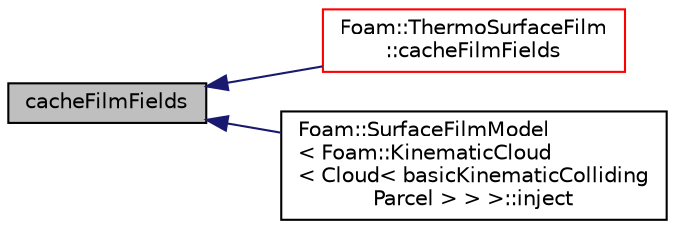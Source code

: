 digraph "cacheFilmFields"
{
  bgcolor="transparent";
  edge [fontname="Helvetica",fontsize="10",labelfontname="Helvetica",labelfontsize="10"];
  node [fontname="Helvetica",fontsize="10",shape=record];
  rankdir="LR";
  Node9 [label="cacheFilmFields",height=0.2,width=0.4,color="black", fillcolor="grey75", style="filled", fontcolor="black"];
  Node9 -> Node10 [dir="back",color="midnightblue",fontsize="10",style="solid",fontname="Helvetica"];
  Node10 [label="Foam::ThermoSurfaceFilm\l::cacheFilmFields",height=0.2,width=0.4,color="red",URL="$a25505.html#a474b5788f9e6ef37ab151b4978097be3",tooltip="Cache the film fields in preparation for injection. "];
  Node9 -> Node14 [dir="back",color="midnightblue",fontsize="10",style="solid",fontname="Helvetica"];
  Node14 [label="Foam::SurfaceFilmModel\l\< Foam::KinematicCloud\l\< Cloud\< basicKinematicColliding\lParcel \> \> \>::inject",height=0.2,width=0.4,color="black",URL="$a24905.html#ad56021712258ad92961ed1dcb0941870",tooltip="Inject parcels into the cloud. "];
}
